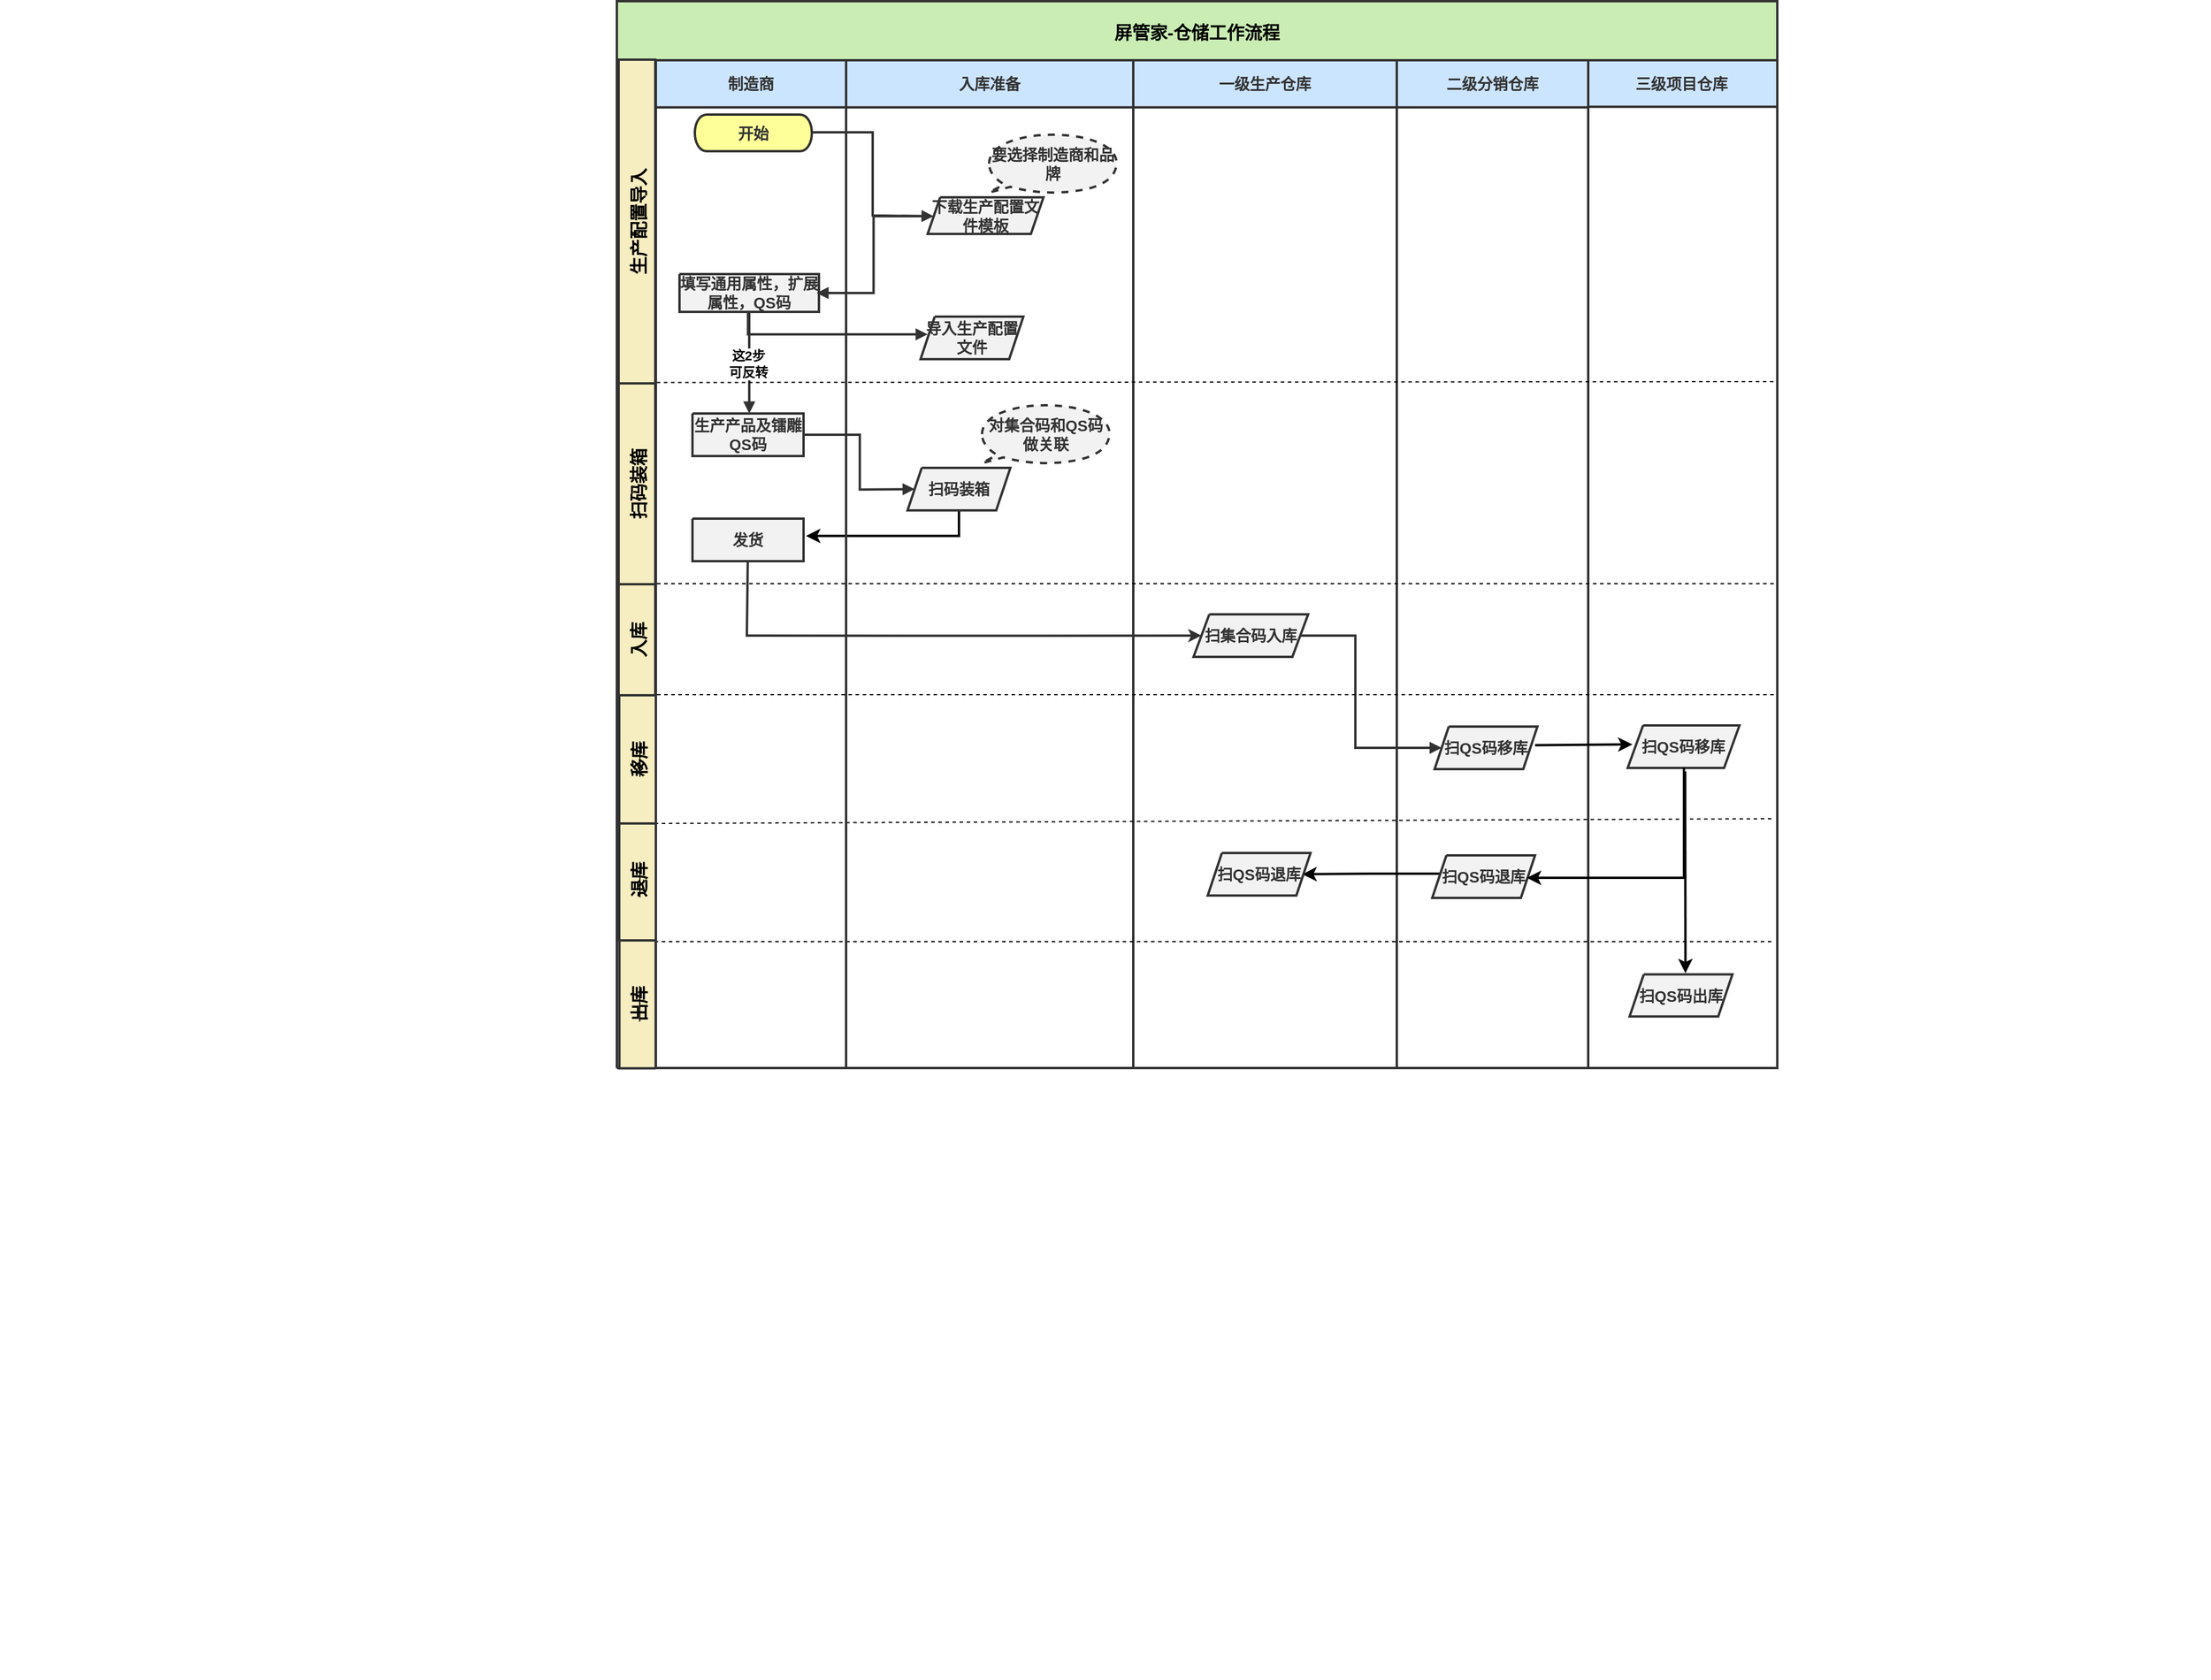 <mxfile version="21.6.8" type="github">
  <diagram id="6a731a19-8d31-9384-78a2-239565b7b9f0" name="Page-1">
    <mxGraphModel dx="2764" dy="865" grid="1" gridSize="10" guides="1" tooltips="1" connect="1" arrows="1" fold="1" page="1" pageScale="1" pageWidth="1169" pageHeight="827" background="none" math="0" shadow="0">
      <root>
        <mxCell id="0" />
        <mxCell id="1" parent="0" />
        <UserObject label="" tags="背景" id="IIEYeDENxH2M8i28GUqi-143">
          <mxCell style="vsdxID=1;fillColor=none;gradientColor=none;points=[[0.06,1,0],[0.13,1,0],[0.19,1,0],[0.25,1,0],[0.31,1,0],[0.37,1,0],[0.44,1,0],[0.5,1,0],[0.56,1,0],[0.63,1,0],[0.69,1,0],[0.75,1,0],[0.81,1,0],[0.88,1,0],[0.94,1,0],[0.06,0,0],[0.13,0,0],[0.19,0,0],[0.25,0,0],[0.31,0,0],[0.37,0,0],[0.44,0,0],[0.5,0,0],[0.56,0,0],[0.63,0,0],[0.69,0,0],[0.75,0,0],[0.81,0,0],[0.88,0,0],[0.94,0,0]];labelBackgroundColor=none;rounded=0;strokeColor=none;html=1;whiteSpace=wrap;" parent="1" vertex="1">
            <mxGeometry x="170" y="42" width="1148" height="896" as="geometry" />
          </mxCell>
        </UserObject>
        <mxCell id="IIEYeDENxH2M8i28GUqi-144" style="vsdxID=2;fillColor=#caedb4;gradientColor=none;fillOpacity=0;shape=stencil(nZBLDoAgDERP0z3SIyjew0SURgSD+Lu9kMZoXLhwN9O+tukAlrNpJg1SzDH4QW/URgNYgZTkjA4UkwJUgGXng+6DX1zLfmoymdXo17xh5zmRJ6Q42BWCfc2oJfdAr+Yv+AP9Cb7OJ3H/2JG1HNGz/84klThPVCc=);strokeColor=#323232;strokeWidth=2;points=[[0.06,1,0],[0.13,1,0],[0.19,1,0],[0.25,1,0],[0.31,1,0],[0.37,1,0],[0.44,1,0],[0.5,1,0],[0.56,1,0],[0.63,1,0],[0.69,1,0],[0.75,1,0],[0.81,1,0],[0.88,1,0],[0.94,1,0],[0.06,0,0],[0.13,0,0],[0.19,0,0],[0.25,0,0],[0.31,0,0],[0.37,0,0],[0.44,0,0],[0.5,0,0],[0.56,0,0],[0.63,0,0],[0.69,0,0],[0.75,0,0],[0.81,0,0],[0.88,0,0],[0.94,0,0]];labelBackgroundColor=none;rounded=0;html=1;whiteSpace=wrap;" parent="IIEYeDENxH2M8i28GUqi-143" vertex="1">
          <mxGeometry width="982" height="889" as="geometry" />
        </mxCell>
        <mxCell id="IIEYeDENxH2M8i28GUqi-145" value="&lt;div style=&quot;font-size: 1px&quot;&gt;&lt;p style=&quot;margin: 0px; text-indent: 0px; vertical-align: middle; direction: ltr;&quot;&gt;&lt;font style=&quot;font-size:15px;font-family:0;color:#000000;direction:ltr;letter-spacing:0px;line-height:120%;opacity:1&quot;&gt;&lt;b&gt;屏管家-仓储工作流程&lt;/b&gt;&lt;/font&gt;&lt;/p&gt;&lt;/div&gt;" style="verticalAlign=middle;align=center;overflow=width;vsdxID=3;fillColor=#caedb4;gradientColor=none;shape=stencil(nZBLDoAgDERP0z3SIyjew0SURgSD+Lu9kMZoXLhwN9O+tukAlrNpJg1SzDH4QW/URgNYgZTkjA4UkwJUgGXng+6DX1zLfmoymdXo17xh5zmRJ6Q42BWCfc2oJfdAr+Yv+AP9Cb7OJ3H/2JG1HNGz/84klThPVCc=);strokeColor=#323232;strokeWidth=2;points=[[0.06,1,0],[0.13,1,0],[0.19,1,0],[0.25,1,0],[0.31,1,0],[0.37,1,0],[0.44,1,0],[0.5,1,0],[0.56,1,0],[0.63,1,0],[0.69,1,0],[0.75,1,0],[0.81,1,0],[0.88,1,0],[0.94,1,0],[0.06,0,0],[0.13,0,0],[0.19,0,0],[0.25,0,0],[0.31,0,0],[0.37,0,0],[0.44,0,0],[0.5,0,0],[0.56,0,0],[0.63,0,0],[0.69,0,0],[0.75,0,0],[0.81,0,0],[0.88,0,0],[0.94,0,0]];labelBackgroundColor=none;rounded=0;html=1;whiteSpace=wrap;" parent="IIEYeDENxH2M8i28GUqi-143" vertex="1">
          <mxGeometry y="-14" width="982" height="52.22" as="geometry" />
        </mxCell>
        <UserObject label="" tags="背景" id="IIEYeDENxH2M8i28GUqi-159">
          <mxCell style="vsdxID=17;fillColor=none;gradientColor=none;points=[];labelBackgroundColor=none;rounded=0;strokeColor=none;html=1;whiteSpace=wrap;" parent="IIEYeDENxH2M8i28GUqi-143" vertex="1">
            <mxGeometry x="820" y="36" width="220" height="853" as="geometry" />
          </mxCell>
        </UserObject>
        <mxCell id="IIEYeDENxH2M8i28GUqi-161" value="&lt;div style=&quot;font-size: 1px&quot;&gt;&lt;p style=&quot;text-align:center;margin-left:0;margin-right:0;margin-top:0px;margin-bottom:0px;text-indent:0;vertical-align:middle;direction:ltr;&quot;&gt;&lt;font style=&quot;font-size:13px;font-family:0;color:#323232;direction:ltr;letter-spacing:0px;line-height:120%;opacity:1&quot;&gt;&lt;b&gt;三级项目仓库&lt;/b&gt;&lt;/font&gt;&lt;/p&gt;&lt;/div&gt;" style="verticalAlign=middle;align=center;overflow=width;vsdxID=19;fillColor=#cce5ff;gradientColor=none;shape=stencil(nZBLDoAgDERP0z3SIyjew0SURgSD+Lu9kMZoXLhwN9O+tukAlrNpJg1SzDH4QW/URgNYgZTkjA4UkwJUgGXng+6DX1zLfmoymdXo17xh5zmRJ6Q42BWCfc2oJfdAr+Yv+AP9Cb7OJ3H/2JG1HNGz/84klThPVCc=);strokeColor=#323232;strokeWidth=2;points=[];labelBackgroundColor=none;rounded=0;html=1;whiteSpace=wrap;" parent="IIEYeDENxH2M8i28GUqi-159" vertex="1">
          <mxGeometry width="162" height="39.4" as="geometry" />
        </mxCell>
        <UserObject label="&lt;div style=&quot;font-size: 1px&quot;&gt;&lt;p style=&quot;text-align:center;margin-left:0;margin-right:0;margin-top:0px;margin-bottom:0px;text-indent:0;vertical-align:middle;direction:ltr;&quot;&gt;&lt;font style=&quot;font-size:13px;font-family:0;color:#323232;direction:ltr;letter-spacing:0px;line-height:120%;opacity:1&quot;&gt;&lt;b&gt;扫QS码移库&lt;/b&gt;&lt;/font&gt;&lt;/p&gt;&lt;/div&gt;" tags="Background" id="IIEYeDENxH2M8i28GUqi-218">
          <mxCell style="verticalAlign=middle;align=center;overflow=width;vsdxID=46;fillColor=#f2f2f2;gradientColor=none;shape=stencil(lZHdCsIwDIWfJrcjJuC8n/M9ButssLajq39vb2sQp4jMu5PkOyGcADeT7UYDhFOK4WAu0icLvAUi8dZESVkBt8DNEKLZx3DyvdZjV8iijuFcNlzVt+KqrouL8KYdfFQ7hZ34OYy4FN2sK+I3+Gn+iuNy9L+Lf8NZvIIZxDnNdT7/DDK39Anc3gE=);strokeColor=#323232;strokeWidth=2;spacingTop=-3;spacingBottom=-3;spacingLeft=-3;spacingRight=-3;points=[];labelBackgroundColor=none;rounded=0;html=1;whiteSpace=wrap;" parent="IIEYeDENxH2M8i28GUqi-159" vertex="1">
            <mxGeometry x="35.39" y="563" width="94.61" height="36" as="geometry" />
          </mxCell>
        </UserObject>
        <UserObject label="" tags="Background" id="IIEYeDENxH2M8i28GUqi-146">
          <mxCell style="vsdxID=4;fillColor=#ffffff;gradientColor=none;fillOpacity=0;shape=stencil(nZBLDoAgDERP0z3SIyjew0SURgSD+Lu9kMZoXLhwN9N5bdMClrNpJg1SzDH4QW/URgNYgZTkjA4UkwJUgGXng+6DX1zLfmoymdXo1zxh5z6RO6Q42BWCfc2oJfdAr/AX/IH+BF/rk7hv7MjaZ/L+RirxJ1Gd);strokeColor=#323232;strokeWidth=2;points=[];labelBackgroundColor=none;rounded=0;html=1;whiteSpace=wrap;" parent="1" vertex="1">
            <mxGeometry x="203" y="829" width="1117" height="529" as="geometry" />
          </mxCell>
        </UserObject>
        <UserObject label="" tags="背景" id="IIEYeDENxH2M8i28GUqi-147">
          <mxCell style="vsdxID=5;fillColor=none;gradientColor=none;points=[];labelBackgroundColor=none;rounded=0;strokeColor=none;html=1;whiteSpace=wrap;" parent="1" vertex="1">
            <mxGeometry x="830" y="78" width="162" height="853" as="geometry" />
          </mxCell>
        </UserObject>
        <mxCell id="IIEYeDENxH2M8i28GUqi-148" style="vsdxID=6;fillColor=#cce5ff;gradientColor=none;fillOpacity=0;shape=stencil(nZBLDoAgDERP0z3SIyjew0SURgSD+Lu9kMZoXLhwN9O+tukAlrNpJg1SzDH4QW/URgNYgZTkjA4UkwJUgGXng+6DX1zLfmoymdXo17xh5zmRJ6Q42BWCfc2oJfdAr+Yv+AP9Cb7OJ3H/2JG1HNGz/84klThPVCc=);strokeColor=#323232;strokeWidth=2;points=[];labelBackgroundColor=none;rounded=0;html=1;whiteSpace=wrap;" parent="IIEYeDENxH2M8i28GUqi-147" vertex="1">
          <mxGeometry width="162" height="853" as="geometry" />
        </mxCell>
        <mxCell id="IIEYeDENxH2M8i28GUqi-149" value="&lt;div style=&quot;font-size: 1px&quot;&gt;&lt;p style=&quot;text-align:center;margin-left:0;margin-right:0;margin-top:0px;margin-bottom:0px;text-indent:0;vertical-align:middle;direction:ltr;&quot;&gt;&lt;font style=&quot;font-size:13px;font-family:0;color:#323232;direction:ltr;letter-spacing:0px;line-height:120%;opacity:1&quot;&gt;&lt;b&gt;二级分销仓库&lt;/b&gt;&lt;/font&gt;&lt;/p&gt;&lt;/div&gt;" style="verticalAlign=middle;align=center;overflow=width;vsdxID=7;fillColor=#cce5ff;gradientColor=none;shape=stencil(nZBLDoAgDERP0z3SIyjew0SURgSD+Lu9kMZoXLhwN9O+tukAlrNpJg1SzDH4QW/URgNYgZTkjA4UkwJUgGXng+6DX1zLfmoymdXo17xh5zmRJ6Q42BWCfc2oJfdAr+Yv+AP9Cb7OJ3H/2JG1HNGz/84klThPVCc=);strokeColor=#323232;strokeWidth=2;points=[];labelBackgroundColor=none;rounded=0;html=1;whiteSpace=wrap;" parent="IIEYeDENxH2M8i28GUqi-147" vertex="1">
          <mxGeometry width="162" height="39.922" as="geometry" />
        </mxCell>
        <UserObject label="" tags="背景" id="IIEYeDENxH2M8i28GUqi-150">
          <mxCell style="vsdxID=8;fillColor=none;gradientColor=none;points=[];labelBackgroundColor=none;rounded=0;strokeColor=none;html=1;whiteSpace=wrap;" parent="1" vertex="1">
            <mxGeometry x="607" y="78" width="223" height="853" as="geometry" />
          </mxCell>
        </UserObject>
        <mxCell id="IIEYeDENxH2M8i28GUqi-151" style="vsdxID=9;fillColor=#cce5ff;gradientColor=none;fillOpacity=0;shape=stencil(nZBLDoAgDERP0z3SIyjew0SURgSD+Lu9kMZoXLhwN9O+tukAlrNpJg1SzDH4QW/URgNYgZTkjA4UkwJUgGXng+6DX1zLfmoymdXo17xh5zmRJ6Q42BWCfc2oJfdAr+Yv+AP9Cb7OJ3H/2JG1HNGz/84klThPVCc=);strokeColor=#323232;strokeWidth=2;points=[];labelBackgroundColor=none;rounded=0;html=1;whiteSpace=wrap;" parent="IIEYeDENxH2M8i28GUqi-150" vertex="1">
          <mxGeometry width="223" height="853" as="geometry" />
        </mxCell>
        <mxCell id="IIEYeDENxH2M8i28GUqi-152" value="&lt;div style=&quot;font-size: 1px&quot;&gt;&lt;p style=&quot;text-align:center;margin-left:0;margin-right:0;margin-top:0px;margin-bottom:0px;text-indent:0;vertical-align:middle;direction:ltr;&quot;&gt;&lt;font style=&quot;font-size:13px;font-family:0;color:#323232;direction:ltr;letter-spacing:0px;line-height:120%;opacity:1&quot;&gt;&lt;b&gt;一级生产仓库&lt;/b&gt;&lt;/font&gt;&lt;/p&gt;&lt;/div&gt;" style="verticalAlign=middle;align=center;overflow=width;vsdxID=10;fillColor=#cce5ff;gradientColor=none;shape=stencil(nZBLDoAgDERP0z3SIyjew0SURgSD+Lu9kMZoXLhwN9O+tukAlrNpJg1SzDH4QW/URgNYgZTkjA4UkwJUgGXng+6DX1zLfmoymdXo17xh5zmRJ6Q42BWCfc2oJfdAr+Yv+AP9Cb7OJ3H/2JG1HNGz/84klThPVCc=);strokeColor=#323232;strokeWidth=2;points=[];labelBackgroundColor=none;rounded=0;html=1;whiteSpace=wrap;" parent="IIEYeDENxH2M8i28GUqi-150" vertex="1">
          <mxGeometry width="223" height="39.922" as="geometry" />
        </mxCell>
        <UserObject label="" tags="背景" id="IIEYeDENxH2M8i28GUqi-153">
          <mxCell style="vsdxID=11;fillColor=none;gradientColor=none;points=[];labelBackgroundColor=none;rounded=0;strokeColor=none;html=1;whiteSpace=wrap;" parent="1" vertex="1">
            <mxGeometry x="364" y="78" width="243" height="853" as="geometry" />
          </mxCell>
        </UserObject>
        <mxCell id="IIEYeDENxH2M8i28GUqi-154" style="vsdxID=12;fillColor=#cce5ff;gradientColor=none;fillOpacity=0;shape=stencil(nZBLDoAgDERP0z3SIyjew0SURgSD+Lu9kMZoXLhwN9O+tukAlrNpJg1SzDH4QW/URgNYgZTkjA4UkwJUgGXng+6DX1zLfmoymdXo17xh5zmRJ6Q42BWCfc2oJfdAr+Yv+AP9Cb7OJ3H/2JG1HNGz/84klThPVCc=);strokeColor=#323232;strokeWidth=2;points=[];labelBackgroundColor=none;rounded=0;html=1;whiteSpace=wrap;" parent="IIEYeDENxH2M8i28GUqi-153" vertex="1">
          <mxGeometry width="243" height="853" as="geometry" />
        </mxCell>
        <mxCell id="IIEYeDENxH2M8i28GUqi-155" value="&lt;div style=&quot;font-size: 1px&quot;&gt;&lt;p style=&quot;text-align:center;margin-left:0;margin-right:0;margin-top:0px;margin-bottom:0px;text-indent:0;vertical-align:middle;direction:ltr;&quot;&gt;&lt;font style=&quot;font-size:13px;font-family:0;color:#323232;direction:ltr;letter-spacing:0px;line-height:120%;opacity:1&quot;&gt;&lt;b&gt;入库准备&lt;/b&gt;&lt;/font&gt;&lt;/p&gt;&lt;/div&gt;" style="verticalAlign=middle;align=center;overflow=width;vsdxID=13;fillColor=#cce5ff;gradientColor=none;shape=stencil(nZBLDoAgDERP0z3SIyjew0SURgSD+Lu9kMZoXLhwN9O+tukAlrNpJg1SzDH4QW/URgNYgZTkjA4UkwJUgGXng+6DX1zLfmoymdXo17xh5zmRJ6Q42BWCfc2oJfdAr+Yv+AP9Cb7OJ3H/2JG1HNGz/84klThPVCc=);strokeColor=#323232;strokeWidth=2;points=[];labelBackgroundColor=none;rounded=0;html=1;whiteSpace=wrap;" parent="IIEYeDENxH2M8i28GUqi-153" vertex="1">
          <mxGeometry width="243" height="39.922" as="geometry" />
        </mxCell>
        <UserObject label="" tags="Background" id="IIEYeDENxH2M8i28GUqi-165">
          <mxCell style="vsdxID=23;fillColor=#ffffff;gradientColor=none;shape=stencil(nZBLDoAgDERP0z3SIyDew0QUooJB/N1eSGM0LFywm2lf23QAxarbRQFna/BuVIfpggasgXNjtfImRAUoAUXvvBq822xHfmkTmdTs9rThpDmWJji7yFWMfEPoZOwHfZpF8A9aCGbno3h/jCYPIJYoPJQ3);strokeColor=#323232;strokeWidth=2;points=[];labelBackgroundColor=none;rounded=0;html=1;whiteSpace=wrap;" parent="1" vertex="1">
            <mxGeometry x="172" y="718" width="1148" height="611" as="geometry" />
          </mxCell>
        </UserObject>
        <UserObject label="&lt;div style=&quot;font-size: 1px&quot;&gt;&lt;p style=&quot;text-align:center;margin-left:0;margin-right:0;margin-top:0px;margin-bottom:0px;text-indent:0;vertical-align:middle;direction:ltr;&quot;&gt;&lt;font style=&quot;font-size:13px;font-family:0;color:#323232;direction:ltr;letter-spacing:0px;line-height:120%;opacity:1&quot;&gt;&lt;b&gt;开始&lt;/b&gt;&lt;/font&gt;&lt;/p&gt;&lt;/div&gt;" tags="Background" id="IIEYeDENxH2M8i28GUqi-178">
          <mxCell style="verticalAlign=middle;align=center;overflow=width;vsdxID=36;fillColor=#ffff99;gradientColor=none;shape=stencil(hZLbDoIwDIafZpeSrTVErhHfg8iQRWRkDMS3l1mRwzDctd3X9m87hnFTpLVkwBtr9F0+VWYLhmcGoKpCGmUHi2HCMM61kTej2yojv04d6ayH7lyFnvIEDzByWcBfFOEf70JwqaoZfIqCUPyHr62h0mKsjcEx/PJinsB72EB+sRFCvy0umU2Z/kwrfC304OucRIDPwHIW9Nvi7i53Fj8Y08lyVZZ08fn7+sRDiL4HJm8=);strokeColor=#323232;strokeWidth=2;spacingTop=-3;spacingBottom=-3;spacingLeft=-3;spacingRight=-3;points=[];labelBackgroundColor=none;rounded=0;html=1;whiteSpace=wrap;" parent="1" vertex="1">
            <mxGeometry x="236" y="124" width="99" height="31" as="geometry" />
          </mxCell>
        </UserObject>
        <UserObject label="&lt;div style=&quot;font-size: 1px&quot;&gt;&lt;p style=&quot;text-align:center;margin-left:0;margin-right:0;margin-top:0px;margin-bottom:0px;text-indent:0;vertical-align:middle;direction:ltr;&quot;&gt;&lt;font style=&quot;font-size:13px;font-family:0;color:#323232;direction:ltr;letter-spacing:0px;line-height:120%;opacity:1&quot;&gt;&lt;b&gt;下载生产配置文件模板&lt;/b&gt;&lt;/font&gt;&lt;/p&gt;&lt;/div&gt;" tags="Background" id="IIEYeDENxH2M8i28GUqi-179">
          <mxCell style="verticalAlign=middle;align=center;overflow=width;vsdxID=37;fillColor=#f2f2f2;gradientColor=none;shape=stencil(UzV2Ls5ILEhVNTIoLinKz04tz0wpyVA1dlE1MsrMy0gtyiwBslSNXVWNndPyi1LTi/JL81Ig/IJEkEoQKze/DGRCBUSfoYGehTFIl5FBJUTEAMxzgyjOycxDUWxArFILSz1DcxTFMM1YlRsQr5REF+NVDGQgAiYtMycHEq7I8ugBCRSCRIKxKwA=);strokeColor=#323232;strokeWidth=2;spacingTop=-3;spacingBottom=-3;spacingLeft=-3;spacingRight=-3;points=[];labelBackgroundColor=none;rounded=0;html=1;whiteSpace=wrap;" parent="1" vertex="1">
            <mxGeometry x="433" y="194" width="98" height="31" as="geometry" />
          </mxCell>
        </UserObject>
        <UserObject label="&lt;div style=&quot;font-size: 1px&quot;&gt;&lt;p style=&quot;text-align:center;margin-left:0;margin-right:0;margin-top:0px;margin-bottom:0px;text-indent:0;vertical-align:middle;direction:ltr;&quot;&gt;&lt;font style=&quot;font-size:13px;font-family:0;color:#323232;direction:ltr;letter-spacing:0px;line-height:120%;opacity:1&quot;&gt;&lt;b&gt;对集合码和QS码做关联&lt;/b&gt;&lt;/font&gt;&lt;/p&gt;&lt;/div&gt;" tags="Background" id="IIEYeDENxH2M8i28GUqi-180">
          <mxCell style="verticalAlign=middle;align=center;overflow=width;vsdxID=38;fillColor=#f2f2f2;gradientColor=none;shape=stencil(dVLLEoMgDPwajnWAjK+zbf/DqViZWrGorf37ykRUGHrLhs1uEkKgGJqyF4TTYdTqIT6yGhsCZ8K57Bqh5bhEBC4Eilppcddq6irEfWmYJnqqt1GYsY6aCk6/iGKEV2TeJo1U5nJXeGJJlKSYmznmGLUkHiCBT4KQ7Wsqq4Nrnrm2FlvL2HO06mE1gAjAFdza2YbYW7aiuaPZyu7vCj17l8pYlDrsLF4T4W69jadeo97k7hqXYP/0WrYt3szx3T+SJYUHBpcf);dashed=1;strokeColor=#323232;strokeWidth=2;spacingTop=-3;spacingBottom=-3;spacingLeft=-3;spacingRight=-3;points=[];labelBackgroundColor=none;rounded=0;html=1;whiteSpace=wrap;" parent="1" vertex="1">
            <mxGeometry x="479" y="370" width="108" height="49" as="geometry" />
          </mxCell>
        </UserObject>
        <UserObject label="&lt;div style=&quot;font-size: 1px&quot;&gt;&lt;p style=&quot;text-align:center;margin-left:0;margin-right:0;margin-top:0px;margin-bottom:0px;text-indent:0;vertical-align:middle;direction:ltr;&quot;&gt;&lt;font style=&quot;font-size:13px;font-family:0;color:#323232;direction:ltr;letter-spacing:0px;line-height:120%;opacity:1&quot;&gt;&lt;b&gt;要选择制造商和品牌&lt;/b&gt;&lt;/font&gt;&lt;/p&gt;&lt;/div&gt;" tags="Background" id="IIEYeDENxH2M8i28GUqi-181">
          <mxCell style="verticalAlign=middle;align=center;overflow=width;vsdxID=39;fillColor=#f2f2f2;gradientColor=none;shape=stencil(dVLLEoMgDPwajnWAjK+zbf/DqViZWrGorf37ykRUGHrLhs1uEkKgGJqyF4TTYdTqIT6yGhsCZ8K57Bqh5bhEBC4Eilppcddq6irEfWmYJnqqt1GYsY6aCk6/iGKEV2TeJo1U5nJXeGJJlKSYmznmGLUkHiCBT4KQ7Wsqq4Nrnrm2FlvL2HO06mE1gAjAFdza2YbYW7aiuaPZyu7vCj17l8pYlDrsLF4T4W69jadeo97k7hqXYP/0WrYt3szx3T+SJYUHBpcf);dashed=1;strokeColor=#323232;strokeWidth=2;spacingTop=-3;spacingBottom=-3;spacingLeft=-3;spacingRight=-3;points=[];labelBackgroundColor=none;rounded=0;html=1;whiteSpace=wrap;" parent="1" vertex="1">
            <mxGeometry x="485" y="141" width="108" height="49" as="geometry" />
          </mxCell>
        </UserObject>
        <UserObject label="&lt;div style=&quot;font-size: 1px&quot;&gt;&lt;p style=&quot;text-align:center;margin-left:0;margin-right:0;margin-top:0px;margin-bottom:0px;text-indent:0;vertical-align:middle;direction:ltr;&quot;&gt;&lt;font style=&quot;font-size:13px;font-family:0;color:#323232;direction:ltr;letter-spacing:0px;line-height:120%;opacity:1&quot;&gt;&lt;b&gt;填写通用属性，扩展属性，QS码&lt;/b&gt;&lt;/font&gt;&lt;/p&gt;&lt;/div&gt;" tags="Background" id="IIEYeDENxH2M8i28GUqi-182">
          <mxCell style="verticalAlign=middle;align=center;overflow=width;vsdxID=40;fillColor=#f2f2f2;gradientColor=none;shape=stencil(nZBRDoQgDERP03+WHsHFe5iISyOCQdT19kIaIxq//Jtp3zTpAFaTaUYNUkwx+F6v1EYD+AUpyRkdKCYFqACrzgf9C352LfuxyWRWg1/yhT/nRE5IsZWuZtCSK8CPeI0e/hF+jV7AJM4PO7KWCyr390bSiNtEtQM=);strokeColor=#323232;strokeWidth=2;spacingTop=-3;spacingBottom=-3;spacingLeft=-3;spacingRight=-3;points=[];labelBackgroundColor=none;rounded=0;html=1;whiteSpace=wrap;" parent="1" vertex="1">
            <mxGeometry x="223" y="259" width="118" height="32" as="geometry" />
          </mxCell>
        </UserObject>
        <UserObject label="&lt;div style=&quot;font-size: 1px&quot;&gt;&lt;p style=&quot;text-align:center;margin-left:0;margin-right:0;margin-top:0px;margin-bottom:0px;text-indent:0;vertical-align:middle;direction:ltr;&quot;&gt;&lt;font style=&quot;font-size:13px;font-family:0;color:#323232;direction:ltr;letter-spacing:0px;line-height:120%;opacity:1&quot;&gt;&lt;b&gt;导入生产配置文件&lt;/b&gt;&lt;/font&gt;&lt;/p&gt;&lt;/div&gt;" tags="Background" id="IIEYeDENxH2M8i28GUqi-183">
          <mxCell style="verticalAlign=middle;align=center;overflow=width;vsdxID=41;fillColor=#f2f2f2;gradientColor=none;shape=stencil(lZHdCsIwDIWfJrcjJuC8n/M9ButssLajq39vb2sQp4jMu5PkOyGcADeT7UYDhFOK4WAu0icLvAUi8dZESVkBt8DNEKLZx3DyvdZjV8iijuFcNlzVt+KqrouL8KYdfFQ7hZ34OYy4FN2sK+I3+Gn+iuNy9L+Lf8NZvIIZxDnNdT7/DDK39Anc3gE=);strokeColor=#323232;strokeWidth=2;spacingTop=-3;spacingBottom=-3;spacingLeft=-3;spacingRight=-3;points=[];labelBackgroundColor=none;rounded=0;html=1;whiteSpace=wrap;" parent="1" vertex="1">
            <mxGeometry x="427" y="295" width="87" height="36" as="geometry" />
          </mxCell>
        </UserObject>
        <UserObject label="&lt;div style=&quot;font-size: 1px&quot;&gt;&lt;p style=&quot;text-align:center;margin-left:0;margin-right:0;margin-top:0px;margin-bottom:0px;text-indent:0;vertical-align:middle;direction:ltr;&quot;&gt;&lt;font style=&quot;font-size:13px;font-family:0;color:#323232;direction:ltr;letter-spacing:0px;line-height:120%;opacity:1&quot;&gt;&lt;b&gt;生产产品及镭雕QS码&lt;/b&gt;&lt;/font&gt;&lt;/p&gt;&lt;/div&gt;" tags="Background" id="IIEYeDENxH2M8i28GUqi-184">
          <mxCell style="verticalAlign=middle;align=center;overflow=width;vsdxID=42;fillColor=#f2f2f2;gradientColor=none;shape=stencil(nZBRDoQgDERP03+WHsHFe5iISyOCQdT19kIaIxq//Jtp3zTpAFaTaUYNUkwx+F6v1EYD+AUpyRkdKCYFqACrzgf9C352LfuxyWRWg1/yhT/nRE5IsZWuZtCSK8CPeI0e/hF+jV7AJM4PO7KWCyr390bSiNtEtQM=);strokeColor=#323232;strokeWidth=2;spacingTop=-3;spacingBottom=-3;spacingLeft=-3;spacingRight=-3;points=[];labelBackgroundColor=none;rounded=0;html=1;whiteSpace=wrap;" parent="1" vertex="1">
            <mxGeometry x="234" y="377" width="94" height="36" as="geometry" />
          </mxCell>
        </UserObject>
        <mxCell id="IIEYeDENxH2M8i28GUqi-242" style="edgeStyle=orthogonalEdgeStyle;rounded=0;orthogonalLoop=1;jettySize=auto;html=1;entryX=0.789;entryY=0.472;entryDx=0;entryDy=0;entryPerimeter=0;strokeWidth=2;" parent="1" source="IIEYeDENxH2M8i28GUqi-185" target="IIEYeDENxH2M8i28GUqi-157" edge="1">
          <mxGeometry relative="1" as="geometry">
            <Array as="points">
              <mxPoint x="460" y="480" />
            </Array>
          </mxGeometry>
        </mxCell>
        <UserObject label="&lt;div style=&quot;font-size: 1px&quot;&gt;&lt;p style=&quot;text-align:center;margin-left:0;margin-right:0;margin-top:0px;margin-bottom:0px;text-indent:0;vertical-align:middle;direction:ltr;&quot;&gt;&lt;font style=&quot;font-size:13px;font-family:0;color:#323232;direction:ltr;letter-spacing:0px;line-height:120%;opacity:1&quot;&gt;&lt;b&gt;扫码装箱&lt;/b&gt;&lt;/font&gt;&lt;/p&gt;&lt;/div&gt;" tags="Background" id="IIEYeDENxH2M8i28GUqi-185">
          <mxCell style="verticalAlign=middle;align=center;overflow=width;vsdxID=43;fillColor=#f2f2f2;gradientColor=none;shape=stencil(lZHdCsIwDIWfJrcjJuC8n/M9ButssLajq39vb2sQp4jMu5PkOyGcADeT7UYDhFOK4WAu0icLvAUi8dZESVkBt8DNEKLZx3DyvdZjV8iijuFcNlzVt+KqrouL8KYdfFQ7hZ34OYy4FN2sK+I3+Gn+iuNy9L+Lf8NZvIIZxDnNdT7/DDK39Anc3gE=);strokeColor=#323232;strokeWidth=2;spacingTop=-3;spacingBottom=-3;spacingLeft=-3;spacingRight=-3;points=[];labelBackgroundColor=none;rounded=0;html=1;whiteSpace=wrap;" parent="1" vertex="1">
            <mxGeometry x="416" y="423" width="87" height="36" as="geometry" />
          </mxCell>
        </UserObject>
        <UserObject label="&lt;div style=&quot;font-size: 1px&quot;&gt;&lt;p style=&quot;text-align:center;margin-left:0;margin-right:0;margin-top:0px;margin-bottom:0px;text-indent:0;vertical-align:middle;direction:ltr;&quot;&gt;&lt;font style=&quot;font-size:13px;font-family:0;color:#323232;direction:ltr;letter-spacing:0px;line-height:120%;opacity:1&quot;&gt;&lt;b&gt;发货&lt;/b&gt;&lt;/font&gt;&lt;/p&gt;&lt;/div&gt;" tags="Background" id="IIEYeDENxH2M8i28GUqi-186">
          <mxCell style="verticalAlign=middle;align=center;overflow=width;vsdxID=44;fillColor=#f2f2f2;gradientColor=none;shape=stencil(nZBRDoQgDERP03+WHsHFe5iISyOCQdT19kIaIxq//Jtp3zTpAFaTaUYNUkwx+F6v1EYD+AUpyRkdKCYFqACrzgf9C352LfuxyWRWg1/yhT/nRE5IsZWuZtCSK8CPeI0e/hF+jV7AJM4PO7KWCyr390bSiNtEtQM=);strokeColor=#323232;strokeWidth=2;spacingTop=-3;spacingBottom=-3;spacingLeft=-3;spacingRight=-3;points=[];labelBackgroundColor=none;rounded=0;html=1;whiteSpace=wrap;" parent="1" vertex="1">
            <mxGeometry x="234" y="466" width="94" height="36" as="geometry" />
          </mxCell>
        </UserObject>
        <UserObject label="&lt;div style=&quot;font-size: 1px&quot;&gt;&lt;p style=&quot;text-align:center;margin-left:0;margin-right:0;margin-top:0px;margin-bottom:0px;text-indent:0;vertical-align:middle;direction:ltr;&quot;&gt;&lt;font style=&quot;font-size:13px;font-family:0;color:#323232;direction:ltr;letter-spacing:0px;line-height:120%;opacity:1&quot;&gt;&lt;b&gt;扫集合码入库&lt;/b&gt;&lt;/font&gt;&lt;/p&gt;&lt;/div&gt;" tags="Background" id="IIEYeDENxH2M8i28GUqi-187">
          <mxCell style="verticalAlign=middle;align=center;overflow=width;vsdxID=45;fillColor=#f2f2f2;gradientColor=none;shape=stencil(lZHdCsIwDIWfJrcjJuC8n/M9ButssLajq39vb2sQp4jMu5PkOyGcADeT7UYDhFOK4WAu0icLvAUi8dZESVkBt8DNEKLZx3DyvdZjV8iijuFcNlzVt+KqrouL8KYdfFQ7hZ34OYy4FN2sK+I3+Gn+iuNy9L+Lf8NZvIIZxDnNdT7/DDK39Anc3gE=);strokeColor=#323232;strokeWidth=2;spacingTop=-3;spacingBottom=-3;spacingLeft=-3;spacingRight=-3;points=[];labelBackgroundColor=none;rounded=0;html=1;whiteSpace=wrap;" parent="1" vertex="1">
            <mxGeometry x="658" y="547" width="97" height="36" as="geometry" />
          </mxCell>
        </UserObject>
        <UserObject label="&lt;div style=&quot;font-size: 1px&quot;&gt;&lt;p style=&quot;text-align:center;margin-left:0;margin-right:0;margin-top:0px;margin-bottom:0px;text-indent:0;vertical-align:middle;direction:ltr;&quot;&gt;&lt;font style=&quot;font-size:13px;font-family:0;color:#323232;direction:ltr;letter-spacing:0px;line-height:120%;opacity:1&quot;&gt;&lt;b&gt;扫QS码移库&lt;/b&gt;&lt;/font&gt;&lt;/p&gt;&lt;/div&gt;" tags="Background" id="IIEYeDENxH2M8i28GUqi-188">
          <mxCell style="verticalAlign=middle;align=center;overflow=width;vsdxID=46;fillColor=#f2f2f2;gradientColor=none;shape=stencil(lZHdCsIwDIWfJrcjJuC8n/M9ButssLajq39vb2sQp4jMu5PkOyGcADeT7UYDhFOK4WAu0icLvAUi8dZESVkBt8DNEKLZx3DyvdZjV8iijuFcNlzVt+KqrouL8KYdfFQ7hZ34OYy4FN2sK+I3+Gn+iuNy9L+Lf8NZvIIZxDnNdT7/DDK39Anc3gE=);strokeColor=#323232;strokeWidth=2;spacingTop=-3;spacingBottom=-3;spacingLeft=-3;spacingRight=-3;points=[];labelBackgroundColor=none;rounded=0;html=1;whiteSpace=wrap;" parent="1" vertex="1">
            <mxGeometry x="862" y="642" width="87" height="36" as="geometry" />
          </mxCell>
        </UserObject>
        <UserObject label="" tags="Background" id="IIEYeDENxH2M8i28GUqi-189">
          <mxCell style="vsdxID=47;edgeStyle=none;startArrow=none;endArrow=block;startSize=5;endSize=5;strokeWidth=2;strokeColor=#323232;spacingTop=0;spacingBottom=0;spacingLeft=0;spacingRight=0;verticalAlign=middle;html=1;labelBackgroundColor=#ffffff;rounded=0;exitX=0.5;exitY=1;exitDx=0;exitDy=0;exitPerimeter=0;entryX=0.511;entryY=0;entryDx=0;entryDy=0;entryPerimeter=0;" parent="1" source="IIEYeDENxH2M8i28GUqi-182" target="IIEYeDENxH2M8i28GUqi-184" edge="1">
            <mxGeometry relative="1" as="geometry">
              <mxPoint y="144" as="offset" />
              <Array as="points" />
            </mxGeometry>
          </mxCell>
        </UserObject>
        <mxCell id="P2chF8yOAeel2HiEImlt-1" value="&lt;b&gt;这2步&lt;br&gt;可反转&lt;/b&gt;" style="edgeLabel;html=1;align=center;verticalAlign=middle;resizable=0;points=[];" vertex="1" connectable="0" parent="IIEYeDENxH2M8i28GUqi-189">
          <mxGeometry x="-0.18" y="-1" relative="1" as="geometry">
            <mxPoint y="8" as="offset" />
          </mxGeometry>
        </mxCell>
        <UserObject label="" tags="Background" id="IIEYeDENxH2M8i28GUqi-191">
          <mxCell style="vsdxID=49;edgeStyle=none;startArrow=none;endArrow=block;startSize=5;endSize=5;strokeWidth=2;strokeColor=#323232;spacingTop=0;spacingBottom=0;spacingLeft=0;spacingRight=0;verticalAlign=middle;html=1;labelBackgroundColor=#ffffff;rounded=0;exitX=0.051;exitY=0.516;exitDx=0;exitDy=0;exitPerimeter=0;entryX=1;entryY=0.5;entryDx=0;entryDy=0;entryPerimeter=0;" parent="1" edge="1">
            <mxGeometry relative="1" as="geometry">
              <mxPoint x="48" y="134" as="offset" />
              <Array as="points">
                <mxPoint x="387.25" y="210" />
                <mxPoint x="387.25" y="275" />
              </Array>
              <mxPoint x="436" y="210" as="sourcePoint" />
              <mxPoint x="339" y="275" as="targetPoint" />
            </mxGeometry>
          </mxCell>
        </UserObject>
        <UserObject label="" tags="Background" id="IIEYeDENxH2M8i28GUqi-192">
          <mxCell style="vsdxID=50;edgeStyle=none;startArrow=none;endArrow=block;startSize=5;endSize=5;strokeWidth=2;strokeColor=#323232;spacingTop=0;spacingBottom=0;spacingLeft=0;spacingRight=0;verticalAlign=middle;html=1;labelBackgroundColor=#ffffff;rounded=0;exitX=1;exitY=0.484;exitDx=0;exitDy=0;exitPerimeter=0;entryX=0.051;entryY=0.516;entryDx=0;entryDy=0;entryPerimeter=0;" parent="1" source="IIEYeDENxH2M8i28GUqi-178" target="IIEYeDENxH2M8i28GUqi-179" edge="1">
            <mxGeometry relative="1" as="geometry">
              <mxPoint x="-52" y="136" as="offset" />
              <Array as="points">
                <mxPoint x="386.5" y="139" />
                <mxPoint x="386.5" y="209.42" />
              </Array>
            </mxGeometry>
          </mxCell>
        </UserObject>
        <UserObject label="" tags="Background" id="IIEYeDENxH2M8i28GUqi-193">
          <mxCell style="vsdxID=51;edgeStyle=none;startArrow=none;endArrow=classic;startSize=5;endSize=5;strokeWidth=2;strokeColor=#323232;spacingTop=0;spacingBottom=0;spacingLeft=0;spacingRight=0;verticalAlign=middle;html=1;labelBackgroundColor=#ffffff;rounded=0;entryX=0.069;entryY=0.5;entryDx=0;entryDy=0;entryPerimeter=0;endFill=1;startFill=0;" parent="1" source="IIEYeDENxH2M8i28GUqi-186" target="IIEYeDENxH2M8i28GUqi-187" edge="1">
            <mxGeometry relative="1" as="geometry">
              <mxPoint x="-161" y="141" as="offset" />
              <Array as="points">
                <mxPoint x="280" y="565" />
                <mxPoint x="489.09" y="565.17" />
              </Array>
            </mxGeometry>
          </mxCell>
        </UserObject>
        <UserObject label="" tags="Background" id="IIEYeDENxH2M8i28GUqi-194">
          <mxCell style="vsdxID=52;edgeStyle=none;startArrow=none;endArrow=block;startSize=5;endSize=5;strokeWidth=2;strokeColor=#323232;spacingTop=0;spacingBottom=0;spacingLeft=0;spacingRight=0;verticalAlign=middle;html=1;labelBackgroundColor=#ffffff;rounded=0;exitX=1.011;exitY=0.5;exitDx=0;exitDy=0;exitPerimeter=0;entryX=0.069;entryY=0.5;entryDx=0;entryDy=0;entryPerimeter=0;" parent="1" source="IIEYeDENxH2M8i28GUqi-184" target="IIEYeDENxH2M8i28GUqi-185" edge="1">
            <mxGeometry relative="1" as="geometry">
              <mxPoint x="-47" y="124" as="offset" />
              <Array as="points">
                <mxPoint x="375.59" y="395" />
                <mxPoint x="375.59" y="441.33" />
              </Array>
            </mxGeometry>
          </mxCell>
        </UserObject>
        <UserObject label="" tags="Background" id="IIEYeDENxH2M8i28GUqi-195">
          <mxCell style="vsdxID=53;edgeStyle=none;startArrow=none;endArrow=block;startSize=5;endSize=5;strokeWidth=2;strokeColor=#323232;spacingTop=0;spacingBottom=0;spacingLeft=0;spacingRight=0;verticalAlign=middle;html=1;labelBackgroundColor=#ffffff;rounded=0;exitX=0.931;exitY=0.5;exitDx=0;exitDy=0;exitPerimeter=0;entryX=0.069;entryY=0.5;entryDx=0;entryDy=0;entryPerimeter=0;" parent="1" source="IIEYeDENxH2M8i28GUqi-187" target="IIEYeDENxH2M8i28GUqi-188" edge="1">
            <mxGeometry relative="1" as="geometry">
              <mxPoint x="-71" y="149" as="offset" />
              <Array as="points">
                <mxPoint x="794.94" y="565" />
                <mxPoint x="794.94" y="660" />
              </Array>
            </mxGeometry>
          </mxCell>
        </UserObject>
        <UserObject label="" tags="Background" id="IIEYeDENxH2M8i28GUqi-196">
          <mxCell style="vsdxID=54;edgeStyle=none;startArrow=none;endArrow=block;startSize=5;endSize=5;strokeWidth=2;strokeColor=#323232;spacingTop=0;spacingBottom=0;spacingLeft=0;spacingRight=0;verticalAlign=middle;html=1;labelBackgroundColor=#ffffff;rounded=0;entryX=0.069;entryY=0.417;entryDx=0;entryDy=0;entryPerimeter=0;" parent="1" target="IIEYeDENxH2M8i28GUqi-183" edge="1">
            <mxGeometry relative="1" as="geometry">
              <mxPoint x="-47" y="121" as="offset" />
              <Array as="points">
                <mxPoint x="281" y="310" />
              </Array>
              <mxPoint x="281" y="290" as="sourcePoint" />
              <mxPoint x="433" y="302" as="targetPoint" />
            </mxGeometry>
          </mxCell>
        </UserObject>
        <mxCell id="IIEYeDENxH2M8i28GUqi-176" value="&lt;div style=&quot;font-size: 1px&quot;&gt;&lt;/div&gt;" style="verticalAlign=middle;align=center;overflow=width;vsdxID=34;rotation=90;fillColor=#f6edc1;gradientColor=none;fillOpacity=0;shape=stencil(jU9BDoAgDHvN7siegPgPElCIBghg1N/LwkHx5K3d2rUDFNmqaICzXFJYzeF0sYAjcO68NcmVigAloJhDMksKu9eNR0VKQpvzdOFsvoEx8nB29Xz6I+6kFTwhrd979y1UR+0ZlDc=);strokeColor=#323232;strokeWidth=2;points=[];labelBackgroundColor=#ffffff;rounded=0;html=1;whiteSpace=wrap;" parent="1" vertex="1">
          <mxGeometry x="172" y="356" width="170" height="1148" as="geometry" />
        </mxCell>
        <mxCell id="IIEYeDENxH2M8i28GUqi-177" value="&lt;div style=&quot;font-size: 1px&quot;&gt;&lt;p style=&quot;margin: 0px; text-indent: 0px; vertical-align: middle; direction: ltr;&quot;&gt;&lt;font style=&quot;font-size:15px;font-family:0;color:#000000;direction:ltr;letter-spacing:0px;line-height:120%;opacity:1&quot;&gt;&lt;b&gt;扫码装箱&lt;/b&gt;&lt;/font&gt;&lt;/p&gt;&lt;/div&gt;" style="verticalAlign=middle;align=center;overflow=width;vsdxID=35;rotation=270;fillColor=#f6edc1;gradientColor=none;shape=stencil(nZBLDoAgDERP0z3SIyjew0SURgSD+Lu9kMZoXLhwN9O+tukAlrNpJg1SzDH4QW/URgNYgZTkjA4UkwJUgGXng+6DX1zLfmoymdXo17xh5zmRJ6Q42BWCfc2oJfdAr+Yv+AP9Cb7OJ3H/2JG1HNGz/84klThPVCc=);strokeColor=#323232;strokeWidth=2;points=[];labelBackgroundColor=none;rounded=0;html=1;whiteSpace=wrap;" parent="1" vertex="1">
          <mxGeometry x="102" y="421" width="170" height="31" as="geometry" />
        </mxCell>
        <UserObject label="" tags="背景" id="IIEYeDENxH2M8i28GUqi-208">
          <mxCell style="vsdxID=24;fillColor=none;gradientColor=none;points=[];labelBackgroundColor=none;rounded=0;strokeColor=none;html=1;whiteSpace=wrap;" parent="1" vertex="1">
            <mxGeometry x="172" y="827" width="1346" height="102" as="geometry" />
          </mxCell>
        </UserObject>
        <mxCell id="IIEYeDENxH2M8i28GUqi-209" value="&lt;div style=&quot;font-size: 1px&quot;&gt;&lt;/div&gt;" style="verticalAlign=middle;align=center;overflow=width;vsdxID=25;rotation=90;fillColor=#f6edc1;gradientColor=none;fillOpacity=0;shape=stencil(jU9BDoAgDHvN7siegPgPElCIBghg1N/LwkHx5K3d2rUDFNmqaICzXFJYzeF0sYAjcO68NcmVigAloJhDMksKu9eNR0VKQpvzdOFsvoEx8nB29Xz6I+6kFTwhrd979y1UR+0ZlDc=);strokeColor=#323232;strokeWidth=2;points=[];labelBackgroundColor=#ffffff;rounded=0;html=1;whiteSpace=wrap;" parent="IIEYeDENxH2M8i28GUqi-208" vertex="1">
          <mxGeometry width="103" height="1136.854" as="geometry" />
        </mxCell>
        <mxCell id="IIEYeDENxH2M8i28GUqi-210" value="&lt;div style=&quot;font-size: 1px&quot;&gt;&lt;p style=&quot;margin: 0px; text-indent: 0px; vertical-align: middle; direction: ltr;&quot;&gt;&lt;font style=&quot;font-size:15px;font-family:0;color:#000000;direction:ltr;letter-spacing:0px;line-height:120%;opacity:1&quot;&gt;&lt;s&gt;&lt;b&gt;出库&lt;/b&gt;&lt;/s&gt;&lt;/font&gt;&lt;/p&gt;&lt;/div&gt;" style="verticalAlign=middle;align=center;overflow=width;vsdxID=26;rotation=270;fillColor=#f6edc1;gradientColor=none;shape=stencil(nZBLDoAgDERP0z3SIyjew0SURgSD+Lu9kMZoXLhwN9O+tukAlrNpJg1SzDH4QW/URgNYgZTkjA4UkwJUgGXng+6DX1zLfmoymdXo17xh5zmRJ6Q42BWCfc2oJfdAr+Yv+AP9Cb7OJ3H/2JG1HNGz/84klThPVCc=);strokeColor=#323232;strokeWidth=2;points=[];labelBackgroundColor=none;rounded=0;html=1;whiteSpace=wrap;" parent="IIEYeDENxH2M8i28GUqi-208" vertex="1">
          <mxGeometry x="-39.13" y="34.3" width="109.25" height="30.7" as="geometry" />
        </mxCell>
        <UserObject label="&lt;div style=&quot;font-size: 1px&quot;&gt;&lt;p style=&quot;text-align:center;margin-left:0;margin-right:0;margin-top:0px;margin-bottom:0px;text-indent:0;vertical-align:middle;direction:ltr;&quot;&gt;&lt;font style=&quot;font-size:13px;font-family:0;color:#323232;direction:ltr;letter-spacing:0px;line-height:120%;opacity:1&quot;&gt;&lt;b&gt;扫QS码出库&lt;/b&gt;&lt;/font&gt;&lt;/p&gt;&lt;/div&gt;" tags="Background" id="IIEYeDENxH2M8i28GUqi-217">
          <mxCell style="verticalAlign=middle;align=center;overflow=width;vsdxID=46;fillColor=#f2f2f2;gradientColor=none;shape=stencil(lZHdCsIwDIWfJrcjJuC8n/M9ButssLajq39vb2sQp4jMu5PkOyGcADeT7UYDhFOK4WAu0icLvAUi8dZESVkBt8DNEKLZx3DyvdZjV8iijuFcNlzVt+KqrouL8KYdfFQ7hZ34OYy4FN2sK+I3+Gn+iuNy9L+Lf8NZvIIZxDnNdT7/DDK39Anc3gE=);strokeColor=#323232;strokeWidth=2;spacingTop=-3;spacingBottom=-3;spacingLeft=-3;spacingRight=-3;points=[];labelBackgroundColor=none;rounded=0;html=1;whiteSpace=wrap;" parent="IIEYeDENxH2M8i28GUqi-208" vertex="1">
            <mxGeometry x="855" y="24.757" width="87" height="35.65" as="geometry" />
          </mxCell>
        </UserObject>
        <mxCell id="IIEYeDENxH2M8i28GUqi-173" value="&lt;div style=&quot;font-size: 1px&quot;&gt;&lt;/div&gt;" style="verticalAlign=middle;align=center;overflow=width;vsdxID=31;rotation=90;fillColor=#f6edc1;gradientColor=none;fillOpacity=0;shape=stencil(jU9BDoAgDHvN7siegPgPElCIBghg1N/LwkHx5K3d2rUDFNmqaICzXFJYzeF0sYAjcO68NcmVigAloJhDMksKu9eNR0VKQpvzdOFsvoEx8nB29Xz6I+6kFTwhrd979y1UR+0ZlDc=);strokeColor=#323232;strokeWidth=2;points=[];labelBackgroundColor=#ffffff;rounded=0;html=1;whiteSpace=wrap;" parent="1" vertex="1">
          <mxGeometry x="172" y="107" width="244" height="1148" as="geometry" />
        </mxCell>
        <mxCell id="IIEYeDENxH2M8i28GUqi-174" value="&lt;div style=&quot;font-size: 1px&quot;&gt;&lt;p style=&quot;margin: 0px; text-indent: 0px; vertical-align: middle; direction: ltr;&quot;&gt;&lt;font style=&quot;font-size:15px;font-family:0;color:#000000;direction:ltr;letter-spacing:0px;line-height:120%;opacity:1&quot;&gt;&lt;b&gt;生产配置导入&lt;/b&gt;&lt;/font&gt;&lt;/p&gt;&lt;/div&gt;" style="verticalAlign=middle;align=center;overflow=width;vsdxID=32;rotation=270;fillColor=#f6edc1;gradientColor=none;shape=stencil(nZBLDoAgDERP0z3SIyjew0SURgSD+Lu9kMZoXLhwN9O+tukAlrNpJg1SzDH4QW/URgNYgZTkjA4UkwJUgGXng+6DX1zLfmoymdXo17xh5zmRJ6Q42BWCfc2oJfdAr+Yv+AP9Cb7OJ3H/2JG1HNGz/84klThPVCc=);strokeColor=#323232;strokeWidth=2;points=[];labelBackgroundColor=none;rounded=0;html=1;whiteSpace=wrap;" parent="1" vertex="1">
          <mxGeometry x="50" y="199" width="274" height="31" as="geometry" />
        </mxCell>
        <UserObject label="" tags="背景" id="IIEYeDENxH2M8i28GUqi-205">
          <mxCell style="vsdxID=24;fillColor=none;gradientColor=none;points=[];labelBackgroundColor=none;rounded=0;strokeColor=none;html=1;whiteSpace=wrap;" parent="1" vertex="1">
            <mxGeometry x="172" y="720" width="1148" height="103" as="geometry" />
          </mxCell>
        </UserObject>
        <mxCell id="IIEYeDENxH2M8i28GUqi-206" value="&lt;div style=&quot;font-size: 1px&quot;&gt;&lt;/div&gt;" style="verticalAlign=middle;align=center;overflow=width;vsdxID=25;rotation=90;fillColor=#f6edc1;gradientColor=none;fillOpacity=0;shape=stencil(jU9BDoAgDHvN7siegPgPElCIBghg1N/LwkHx5K3d2rUDFNmqaICzXFJYzeF0sYAjcO68NcmVigAloJhDMksKu9eNR0VKQpvzdOFsvoEx8nB29Xz6I+6kFTwhrd979y1UR+0ZlDc=);strokeColor=#323232;strokeWidth=2;points=[];labelBackgroundColor=#ffffff;rounded=0;html=1;whiteSpace=wrap;" parent="IIEYeDENxH2M8i28GUqi-205" vertex="1">
          <mxGeometry width="103" height="1148" as="geometry" />
        </mxCell>
        <mxCell id="IIEYeDENxH2M8i28GUqi-207" value="&lt;div style=&quot;font-size: 1px&quot;&gt;&lt;p style=&quot;margin: 0px; text-indent: 0px; vertical-align: middle; direction: ltr;&quot;&gt;&lt;font style=&quot;font-size:15px;font-family:0;color:#000000;direction:ltr;letter-spacing:0px;line-height:120%;opacity:1&quot;&gt;&lt;s&gt;&lt;b&gt;退库&lt;/b&gt;&lt;/s&gt;&lt;/font&gt;&lt;/p&gt;&lt;/div&gt;" style="verticalAlign=middle;align=center;overflow=width;vsdxID=26;rotation=270;fillColor=#f6edc1;gradientColor=none;shape=stencil(nZBLDoAgDERP0z3SIyjew0SURgSD+Lu9kMZoXLhwN9O+tukAlrNpJg1SzDH4QW/URgNYgZTkjA4UkwJUgGXng+6DX1zLfmoymdXo17xh5zmRJ6Q42BWCfc2oJfdAr+Yv+AP9Cb7OJ3H/2JG1HNGz/84klThPVCc=);strokeColor=#323232;strokeWidth=2;points=[];labelBackgroundColor=none;rounded=0;html=1;whiteSpace=wrap;" parent="IIEYeDENxH2M8i28GUqi-205" vertex="1">
          <mxGeometry x="-36" y="36" width="103" height="31" as="geometry" />
        </mxCell>
        <mxCell id="IIEYeDENxH2M8i28GUqi-228" style="edgeStyle=orthogonalEdgeStyle;rounded=0;orthogonalLoop=1;jettySize=auto;html=1;exitX=0.086;exitY=0.431;exitDx=0;exitDy=0;exitPerimeter=0;entryX=0.92;entryY=0.5;entryDx=0;entryDy=0;entryPerimeter=0;strokeWidth=2;" parent="IIEYeDENxH2M8i28GUqi-205" source="IIEYeDENxH2M8i28GUqi-220" target="IIEYeDENxH2M8i28GUqi-227" edge="1">
          <mxGeometry relative="1" as="geometry" />
        </mxCell>
        <UserObject label="&lt;div style=&quot;font-size: 1px&quot;&gt;&lt;p style=&quot;text-align:center;margin-left:0;margin-right:0;margin-top:0px;margin-bottom:0px;text-indent:0;vertical-align:middle;direction:ltr;&quot;&gt;&lt;font style=&quot;font-size:13px;font-family:0;color:#323232;direction:ltr;letter-spacing:0px;line-height:120%;opacity:1&quot;&gt;&lt;span&gt;扫QS码退库&lt;/span&gt;&lt;/font&gt;&lt;/p&gt;&lt;/div&gt;" tags="Background" id="IIEYeDENxH2M8i28GUqi-220">
          <mxCell style="verticalAlign=middle;align=center;overflow=width;vsdxID=46;fillColor=#f2f2f2;gradientColor=none;shape=stencil(lZHdCsIwDIWfJrcjJuC8n/M9ButssLajq39vb2sQp4jMu5PkOyGcADeT7UYDhFOK4WAu0icLvAUi8dZESVkBt8DNEKLZx3DyvdZjV8iijuFcNlzVt+KqrouL8KYdfFQ7hZ34OYy4FN2sK+I3+Gn+iuNy9L+Lf8NZvIIZxDnNdT7/DDK39Anc3gE=);strokeColor=#323232;strokeWidth=2;spacingTop=-3;spacingBottom=-3;spacingLeft=-3;spacingRight=-3;points=[];labelBackgroundColor=none;rounded=0;html=1;whiteSpace=wrap;fontStyle=1" parent="IIEYeDENxH2M8i28GUqi-205" vertex="1">
            <mxGeometry x="688" y="31" width="87" height="36" as="geometry" />
          </mxCell>
        </UserObject>
        <UserObject label="&lt;div style=&quot;font-size: 1px&quot;&gt;&lt;p style=&quot;text-align:center;margin-left:0;margin-right:0;margin-top:0px;margin-bottom:0px;text-indent:0;vertical-align:middle;direction:ltr;&quot;&gt;&lt;font style=&quot;font-size:13px;font-family:0;color:#323232;direction:ltr;letter-spacing:0px;line-height:120%;opacity:1&quot;&gt;&lt;b&gt;扫QS码退库&lt;/b&gt;&lt;/font&gt;&lt;/p&gt;&lt;/div&gt;" tags="Background" id="IIEYeDENxH2M8i28GUqi-227">
          <mxCell style="verticalAlign=middle;align=center;overflow=width;vsdxID=46;fillColor=#f2f2f2;gradientColor=none;shape=stencil(lZHdCsIwDIWfJrcjJuC8n/M9ButssLajq39vb2sQp4jMu5PkOyGcADeT7UYDhFOK4WAu0icLvAUi8dZESVkBt8DNEKLZx3DyvdZjV8iijuFcNlzVt+KqrouL8KYdfFQ7hZ34OYy4FN2sK+I3+Gn+iuNy9L+Lf8NZvIIZxDnNdT7/DDK39Anc3gE=);strokeColor=#323232;strokeWidth=2;spacingTop=-3;spacingBottom=-3;spacingLeft=-3;spacingRight=-3;points=[];labelBackgroundColor=none;rounded=0;html=1;whiteSpace=wrap;" parent="IIEYeDENxH2M8i28GUqi-205" vertex="1">
            <mxGeometry x="498" y="29" width="87" height="36" as="geometry" />
          </mxCell>
        </UserObject>
        <mxCell id="IIEYeDENxH2M8i28GUqi-167" value="&lt;div style=&quot;font-size: 1px&quot;&gt;&lt;/div&gt;" style="verticalAlign=middle;align=center;overflow=width;vsdxID=25;rotation=90;fillColor=#f6edc1;gradientColor=none;fillOpacity=0;shape=stencil(jU9BDoAgDHvN7siegPgPElCIBghg1N/LwkHx5K3d2rUDFNmqaICzXFJYzeF0sYAjcO68NcmVigAloJhDMksKu9eNR0VKQpvzdOFsvoEx8nB29Xz6I+6kFTwhrd979y1UR+0ZlDc=);strokeColor=#323232;strokeWidth=2;points=[];labelBackgroundColor=#ffffff;rounded=0;html=1;whiteSpace=wrap;" parent="1" vertex="1">
          <mxGeometry x="172" y="615" width="103" height="1148" as="geometry" />
        </mxCell>
        <mxCell id="IIEYeDENxH2M8i28GUqi-168" value="&lt;div style=&quot;font-size: 1px&quot;&gt;&lt;p style=&quot;margin: 0px; text-indent: 0px; vertical-align: middle; direction: ltr;&quot;&gt;&lt;font style=&quot;font-size:15px;font-family:0;color:#000000;direction:ltr;letter-spacing:0px;line-height:120%;opacity:1&quot;&gt;&lt;s&gt;&lt;b&gt;移库&lt;/b&gt;&lt;/s&gt;&lt;/font&gt;&lt;/p&gt;&lt;/div&gt;" style="verticalAlign=middle;align=center;overflow=width;vsdxID=26;rotation=270;fillColor=#f6edc1;gradientColor=none;shape=stencil(nZBLDoAgDERP0z3SIyjew0SURgSD+Lu9kMZoXLhwN9O+tukAlrNpJg1SzDH4QW/URgNYgZTkjA4UkwJUgGXng+6DX1zLfmoymdXo17xh5zmRJ6Q42BWCfc2oJfdAr+Yv+AP9Cb7OJ3H/2JG1HNGz/84klThPVCc=);strokeColor=#323232;strokeWidth=2;points=[];labelBackgroundColor=none;rounded=0;html=1;whiteSpace=wrap;" parent="1" vertex="1">
          <mxGeometry x="133" y="654" width="109" height="31" as="geometry" />
        </mxCell>
        <mxCell id="IIEYeDENxH2M8i28GUqi-222" value="" style="edgeStyle=orthogonalEdgeStyle;rounded=0;orthogonalLoop=1;jettySize=auto;html=1;strokeWidth=2;" parent="1" edge="1">
          <mxGeometry relative="1" as="geometry">
            <Array as="points">
              <mxPoint x="1073" y="770" />
            </Array>
            <mxPoint x="1073" y="677" as="sourcePoint" />
            <mxPoint x="940" y="770" as="targetPoint" />
          </mxGeometry>
        </mxCell>
        <mxCell id="IIEYeDENxH2M8i28GUqi-226" style="rounded=0;orthogonalLoop=1;jettySize=auto;html=1;entryX=0.532;entryY=-0.027;entryDx=0;entryDy=0;entryPerimeter=0;strokeWidth=2;" parent="1" edge="1">
          <mxGeometry relative="1" as="geometry">
            <mxPoint x="1074.284" y="850.795" as="targetPoint" />
            <mxPoint x="1074" y="680" as="sourcePoint" />
          </mxGeometry>
        </mxCell>
        <mxCell id="IIEYeDENxH2M8i28GUqi-230" value="" style="endArrow=none;html=1;rounded=0;exitX=1.022;exitY=1.041;exitDx=0;exitDy=0;exitPerimeter=0;strokeWidth=1;dashed=1;" parent="1" edge="1">
          <mxGeometry width="50" height="50" relative="1" as="geometry">
            <mxPoint x="203.771" y="350.76" as="sourcePoint" />
            <mxPoint x="1150" y="350" as="targetPoint" />
          </mxGeometry>
        </mxCell>
        <mxCell id="IIEYeDENxH2M8i28GUqi-231" value="" style="endArrow=none;html=1;rounded=0;exitX=1.022;exitY=1.041;exitDx=0;exitDy=0;exitPerimeter=0;strokeWidth=1;dashed=1;" parent="1" edge="1">
          <mxGeometry width="50" height="50" relative="1" as="geometry">
            <mxPoint x="204" y="521" as="sourcePoint" />
            <mxPoint x="1150" y="521" as="targetPoint" />
          </mxGeometry>
        </mxCell>
        <mxCell id="IIEYeDENxH2M8i28GUqi-232" value="" style="endArrow=none;html=1;rounded=0;exitX=1.022;exitY=1.041;exitDx=0;exitDy=0;exitPerimeter=0;strokeWidth=1;dashed=1;" parent="1" edge="1">
          <mxGeometry width="50" height="50" relative="1" as="geometry">
            <mxPoint x="204" y="615" as="sourcePoint" />
            <mxPoint x="1150" y="615" as="targetPoint" />
          </mxGeometry>
        </mxCell>
        <mxCell id="IIEYeDENxH2M8i28GUqi-233" value="" style="endArrow=none;html=1;rounded=0;exitX=1.022;exitY=1.041;exitDx=0;exitDy=0;exitPerimeter=0;strokeWidth=1;dashed=1;" parent="1" edge="1">
          <mxGeometry width="50" height="50" relative="1" as="geometry">
            <mxPoint x="202" y="724" as="sourcePoint" />
            <mxPoint x="1150" y="720" as="targetPoint" />
          </mxGeometry>
        </mxCell>
        <mxCell id="IIEYeDENxH2M8i28GUqi-234" value="" style="endArrow=none;html=1;rounded=0;exitX=1.022;exitY=1.041;exitDx=0;exitDy=0;exitPerimeter=0;strokeWidth=1;dashed=1;" parent="1" edge="1">
          <mxGeometry width="50" height="50" relative="1" as="geometry">
            <mxPoint x="202" y="824" as="sourcePoint" />
            <mxPoint x="1150" y="824" as="targetPoint" />
          </mxGeometry>
        </mxCell>
        <mxCell id="IIEYeDENxH2M8i28GUqi-241" value="" style="endArrow=classic;html=1;rounded=0;exitX=0.977;exitY=0.438;exitDx=0;exitDy=0;exitPerimeter=0;entryX=0.043;entryY=0.447;entryDx=0;entryDy=0;entryPerimeter=0;strokeWidth=2;" parent="1" source="IIEYeDENxH2M8i28GUqi-188" target="IIEYeDENxH2M8i28GUqi-218" edge="1">
          <mxGeometry width="50" height="50" relative="1" as="geometry">
            <mxPoint x="550" y="580" as="sourcePoint" />
            <mxPoint x="600" y="530" as="targetPoint" />
          </mxGeometry>
        </mxCell>
        <mxCell id="IIEYeDENxH2M8i28GUqi-157" style="vsdxID=15;fillColor=#cce5ff;gradientColor=none;fillOpacity=0;shape=stencil(nZBLDoAgDERP0z3SIyjew0SURgSD+Lu9kMZoXLhwN9O+tukAlrNpJg1SzDH4QW/URgNYgZTkjA4UkwJUgGXng+6DX1zLfmoymdXo17xh5zmRJ6Q42BWCfc2oJfdAr+Yv+AP9Cb7OJ3H/2JG1HNGz/84klThPVCc=);strokeColor=#323232;strokeWidth=2;points=[];labelBackgroundColor=none;rounded=0;html=1;whiteSpace=wrap;" parent="1" vertex="1">
          <mxGeometry x="203" y="78" width="161" height="853" as="geometry" />
        </mxCell>
        <mxCell id="IIEYeDENxH2M8i28GUqi-158" value="&lt;div style=&quot;font-size: 1px&quot;&gt;&lt;p style=&quot;text-align:center;margin-left:0;margin-right:0;margin-top:0px;margin-bottom:0px;text-indent:0;vertical-align:middle;direction:ltr;&quot;&gt;&lt;font style=&quot;font-size:13px;font-family:0;color:#323232;direction:ltr;letter-spacing:0px;line-height:120%;opacity:1&quot;&gt;&lt;b&gt;制造商&lt;/b&gt;&lt;/font&gt;&lt;/p&gt;&lt;/div&gt;" style="verticalAlign=middle;align=center;overflow=width;vsdxID=16;fillColor=#cce5ff;gradientColor=none;shape=stencil(nZBLDoAgDERP0z3SIyjew0SURgSD+Lu9kMZoXLhwN9O+tukAlrNpJg1SzDH4QW/URgNYgZTkjA4UkwJUgGXng+6DX1zLfmoymdXo17xh5zmRJ6Q42BWCfc2oJfdAr+Yv+AP9Cb7OJ3H/2JG1HNGz/84klThPVCc=);strokeColor=#323232;strokeWidth=2;points=[];labelBackgroundColor=none;rounded=0;html=1;whiteSpace=wrap;" parent="1" vertex="1">
          <mxGeometry x="203" y="78" width="161" height="39.922" as="geometry" />
        </mxCell>
        <mxCell id="IIEYeDENxH2M8i28GUqi-170" value="&lt;div style=&quot;font-size: 1px&quot;&gt;&lt;/div&gt;" style="verticalAlign=middle;align=center;overflow=width;vsdxID=28;rotation=90;fillColor=#f6edc1;gradientColor=none;fillOpacity=0;shape=stencil(jU9BDoAgDHvN7siegPgPElCIBghg1N/LwkHx5K3d2rUDFNmqaICzXFJYzeF0sYAjcO68NcmVigAloJhDMksKu9eNR0VKQpvzdOFsvoEx8nB29Xz6I+6kFTwhrd979y1UR+0ZlDc=);strokeColor=#323232;strokeWidth=2;points=[];labelBackgroundColor=#ffffff;rounded=0;html=1;whiteSpace=wrap;" parent="1" vertex="1">
          <mxGeometry x="222" y="510" width="94" height="1148" as="geometry" />
        </mxCell>
        <mxCell id="IIEYeDENxH2M8i28GUqi-171" value="&lt;div style=&quot;font-size: 1px&quot;&gt;&lt;p style=&quot;margin: 0px; text-indent: 0px; vertical-align: middle; direction: ltr;&quot;&gt;&lt;font style=&quot;font-size:15px;font-family:0;color:#000000;direction:ltr;letter-spacing:0px;line-height:120%;opacity:1&quot;&gt;&lt;b&gt;入库&lt;/b&gt;&lt;/font&gt;&lt;/p&gt;&lt;/div&gt;" style="verticalAlign=middle;align=center;overflow=width;vsdxID=29;rotation=270;fillColor=#f6edc1;gradientColor=none;shape=stencil(nZBLDoAgDERP0z3SIyjew0SURgSD+Lu9kMZoXLhwN9O+tukAlrNpJg1SzDH4QW/URgNYgZTkjA4UkwJUgGXng+6DX1zLfmoymdXo17xh5zmRJ6Q42BWCfc2oJfdAr+Yv+AP9Cb7OJ3H/2JG1HNGz/84klThPVCc=);strokeColor=#323232;strokeWidth=2;points=[];labelBackgroundColor=none;rounded=0;html=1;whiteSpace=wrap;" parent="1" vertex="1">
          <mxGeometry x="140" y="553" width="94" height="31" as="geometry" />
        </mxCell>
      </root>
    </mxGraphModel>
  </diagram>
</mxfile>
